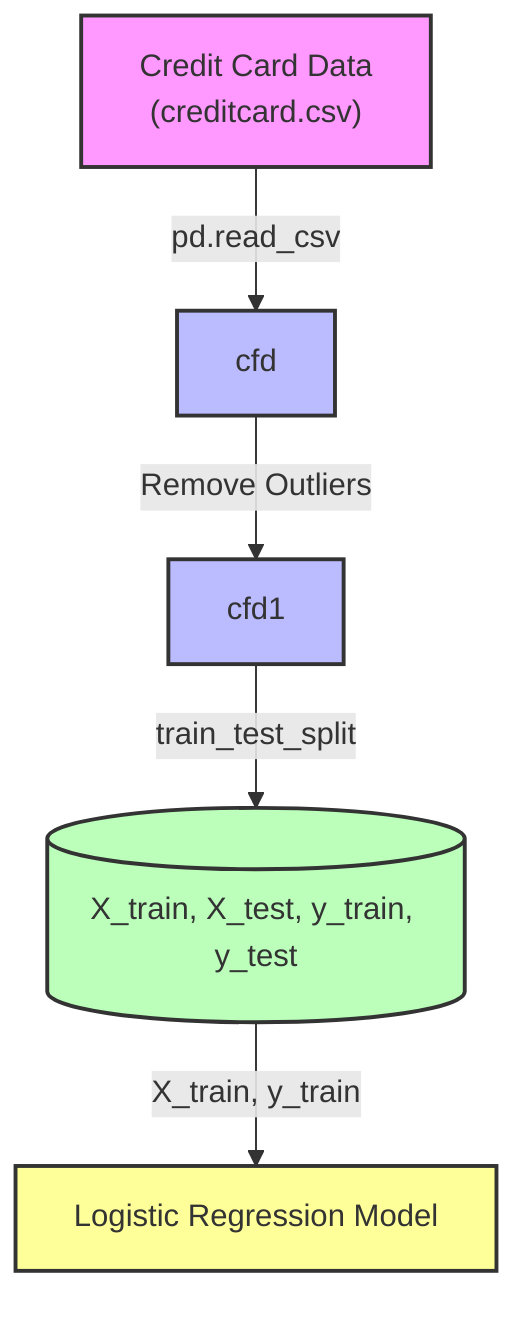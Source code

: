 flowchart TD
    %% Data Source Node
    A["Credit Card Data<br>(creditcard.csv)"]:::dataSource
    %% Data Loading and Initial Variable
    B["cfd"]:::variable
    %% Outlier Removal
    C["cfd1"]:::variable
    %% Data Splitting
    D[("X_train, X_test, y_train, y_test")]:::dataSplit
    %% Model Training
    E["Logistic Regression Model"]:::model

    %% Data Source Description
    click A href "creditcard.csv" "CSV file containing credit card transaction data."
    %% Data Source to Variable
    A -->|pd.read_csv| B
    %% Variable to Outlier Removal
    B -->|Remove Outliers| C
    %% Variable to Data Splitting
    C -->|train_test_split| D
    %% Data Splitting to Model
    D -->|X_train, y_train| E
    
    classDef dataSource fill:#f9f,stroke:#333,stroke-width:2px;
    classDef variable fill:#bbf,stroke:#333,stroke-width:2px;
    classDef dataSplit fill:#bfb,stroke:#333,stroke-width:2px;
    classDef model fill:#ff9,stroke:#333,stroke-width:2px;